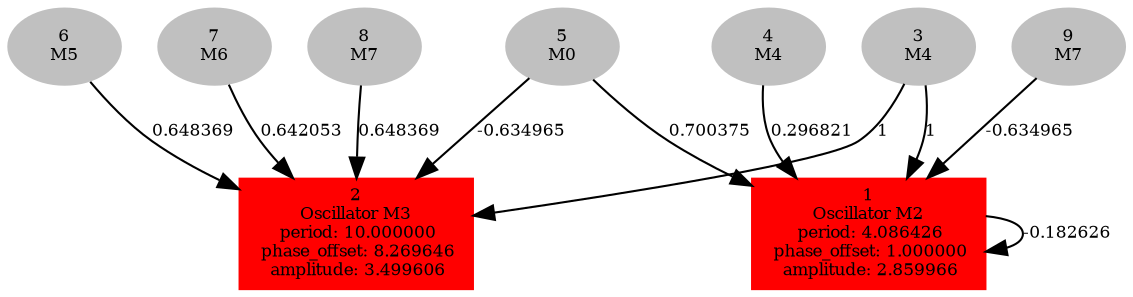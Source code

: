  digraph g{ forcelabels=true;
1 [label=<1<BR />Oscillator M2<BR /> period: 4.086426<BR /> phase_offset: 1.000000<BR /> amplitude: 2.859966>, shape=box,color=red,style=filled,fontsize=8];2 [label=<2<BR />Oscillator M3<BR /> period: 10.000000<BR /> phase_offset: 8.269646<BR /> amplitude: 3.499606>, shape=box,color=red,style=filled,fontsize=8];3[label=<3<BR/>M4>,color="grey",style=filled,fontsize=8];
4[label=<4<BR/>M4>,color="grey",style=filled,fontsize=8];
5[label=<5<BR/>M0>,color="grey",style=filled,fontsize=8];
6[label=<6<BR/>M5>,color="grey",style=filled,fontsize=8];
7[label=<7<BR/>M6>,color="grey",style=filled,fontsize=8];
8[label=<8<BR/>M7>,color="grey",style=filled,fontsize=8];
9[label=<9<BR/>M7>,color="grey",style=filled,fontsize=8];
1 -> 1[label="-0.182626 ",fontsize="8"];
3 -> 1[label="1 ",fontsize="8"];
3 -> 2[label="1 ",fontsize="8"];
4 -> 1[label="0.296821 ",fontsize="8"];
5 -> 1[label="0.700375 ",fontsize="8"];
5 -> 2[label="-0.634965 ",fontsize="8"];
6 -> 2[label="0.648369 ",fontsize="8"];
7 -> 2[label="0.642053 ",fontsize="8"];
8 -> 2[label="0.648369 ",fontsize="8"];
9 -> 1[label="-0.634965 ",fontsize="8"];
 }
